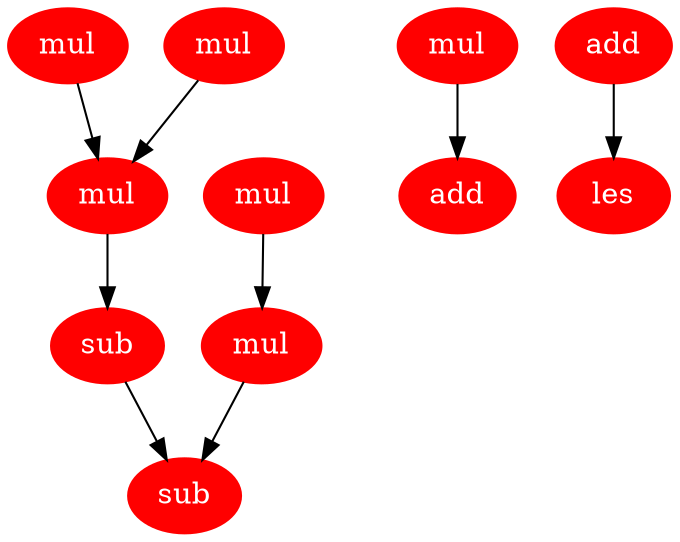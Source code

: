 digraph hal1 {
    node [fontcolor=white,style=filled,color="160,60,176"];
    1 [label = mul];
    2 [label = mul];
    3 [label = mul];
    4 [label = sub];
    5 [label = sub];
    6 [label = mul];
    7 [label = mul];
    8 [label = mul];
    9 [label = add];
    10 [label = add];
    11 [label = les];
    1 -> 3 [name=16];
    2 -> 3 [name=14];
    3 -> 4 [name=20];
    4 -> 5 [name=24];
    6 -> 7 [name=17];
    7 -> 5 [name=22];
    8 -> 9 [name=15];
    10 -> 11 [name=18];
}